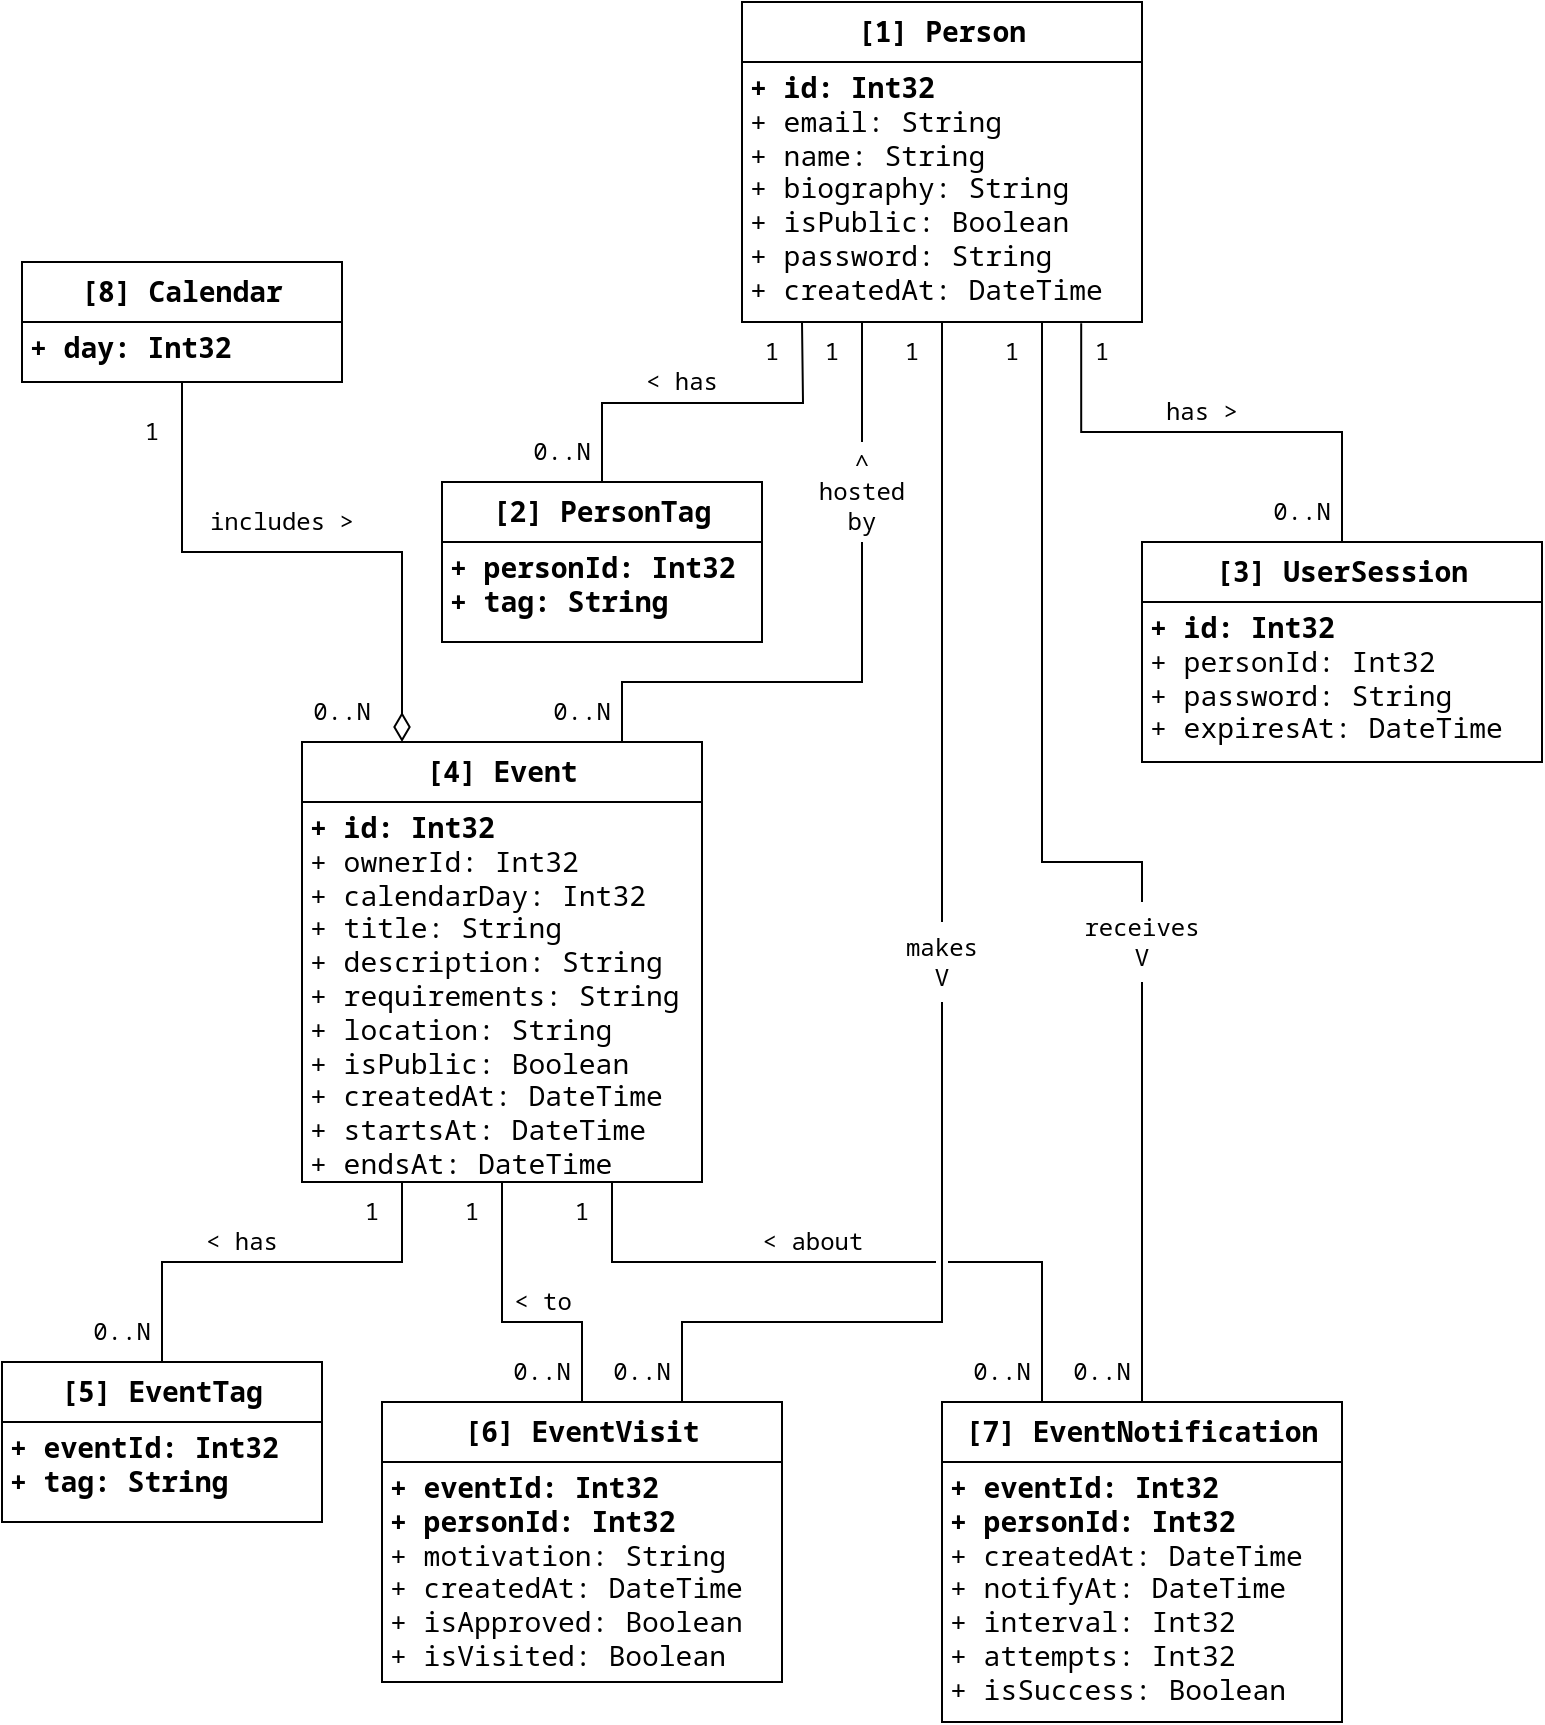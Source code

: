 <mxfile version="15.8.7" type="device" pages="2"><diagram id="hO8k5jEcO_OwC3oTOURc" name="Database"><mxGraphModel dx="1372" dy="878" grid="1" gridSize="10" guides="1" tooltips="1" connect="1" arrows="1" fold="1" page="1" pageScale="1" pageWidth="827" pageHeight="1169" math="0" shadow="0"><root><mxCell id="0"/><mxCell id="1" parent="0"/><mxCell id="p0Ehzsw6t8MZb6XhLMoU-1" value="[1] Person" style="rounded=0;whiteSpace=wrap;html=1;fontFamily=Noto Sans Mono;fontSize=14;fontStyle=1" parent="1" vertex="1"><mxGeometry x="380" y="20" width="200" height="30" as="geometry"/></mxCell><mxCell id="p0Ehzsw6t8MZb6XhLMoU-17" style="edgeStyle=orthogonalEdgeStyle;rounded=0;orthogonalLoop=1;jettySize=auto;html=1;exitX=0.5;exitY=0;exitDx=0;exitDy=0;entryX=0.25;entryY=1;entryDx=0;entryDy=0;fontFamily=Noto Sans Mono;fontSize=14;endArrow=none;endFill=0;" parent="1" source="p0Ehzsw6t8MZb6XhLMoU-2" edge="1"><mxGeometry relative="1" as="geometry"><mxPoint x="410" y="180.0" as="targetPoint"/></mxGeometry></mxCell><mxCell id="p0Ehzsw6t8MZb6XhLMoU-2" value="[2] PersonTag" style="rounded=0;whiteSpace=wrap;html=1;fontFamily=Noto Sans Mono;fontSize=14;fontStyle=1" parent="1" vertex="1"><mxGeometry x="230" y="260" width="160" height="30" as="geometry"/></mxCell><mxCell id="p0Ehzsw6t8MZb6XhLMoU-22" style="edgeStyle=orthogonalEdgeStyle;rounded=0;orthogonalLoop=1;jettySize=auto;html=1;exitX=0.5;exitY=0;exitDx=0;exitDy=0;entryX=0.848;entryY=1.005;entryDx=0;entryDy=0;entryPerimeter=0;fontFamily=Noto Sans Mono;fontSize=14;endArrow=none;endFill=0;" parent="1" source="p0Ehzsw6t8MZb6XhLMoU-3" target="p0Ehzsw6t8MZb6XhLMoU-8" edge="1"><mxGeometry relative="1" as="geometry"/></mxCell><mxCell id="p0Ehzsw6t8MZb6XhLMoU-3" value="[3] UserSession" style="rounded=0;whiteSpace=wrap;html=1;fontFamily=Noto Sans Mono;fontSize=14;fontStyle=1" parent="1" vertex="1"><mxGeometry x="580" y="290" width="200" height="30" as="geometry"/></mxCell><mxCell id="p0Ehzsw6t8MZb6XhLMoU-4" value="[4] Event" style="rounded=0;whiteSpace=wrap;html=1;fontFamily=Noto Sans Mono;fontSize=14;fontStyle=1" parent="1" vertex="1"><mxGeometry x="160" y="390" width="200" height="30" as="geometry"/></mxCell><mxCell id="p0Ehzsw6t8MZb6XhLMoU-19" style="edgeStyle=orthogonalEdgeStyle;rounded=0;orthogonalLoop=1;jettySize=auto;html=1;exitX=0.5;exitY=0;exitDx=0;exitDy=0;entryX=0.25;entryY=1;entryDx=0;entryDy=0;fontFamily=Noto Sans Mono;fontSize=14;endArrow=none;endFill=0;" parent="1" source="p0Ehzsw6t8MZb6XhLMoU-5" target="p0Ehzsw6t8MZb6XhLMoU-11" edge="1"><mxGeometry relative="1" as="geometry"><mxPoint x="50" y="680" as="sourcePoint"/><Array as="points"><mxPoint x="90" y="650"/><mxPoint x="210" y="650"/></Array></mxGeometry></mxCell><mxCell id="p0Ehzsw6t8MZb6XhLMoU-5" value="[5] EventTag" style="rounded=0;whiteSpace=wrap;html=1;fontFamily=Noto Sans Mono;fontSize=14;fontStyle=1" parent="1" vertex="1"><mxGeometry x="10" y="700" width="160" height="30" as="geometry"/></mxCell><mxCell id="p0Ehzsw6t8MZb6XhLMoU-21" style="edgeStyle=orthogonalEdgeStyle;rounded=0;orthogonalLoop=1;jettySize=auto;html=1;exitX=0.75;exitY=0;exitDx=0;exitDy=0;entryX=0.5;entryY=1;entryDx=0;entryDy=0;fontFamily=Noto Sans Mono;fontSize=14;endArrow=none;endFill=0;" parent="1" source="p0Ehzsw6t8MZb6XhLMoU-6" target="p0Ehzsw6t8MZb6XhLMoU-8" edge="1"><mxGeometry relative="1" as="geometry"><Array as="points"><mxPoint x="350" y="680"/><mxPoint x="480" y="680"/></Array></mxGeometry></mxCell><mxCell id="p0Ehzsw6t8MZb6XhLMoU-6" value="[6] EventVisit" style="rounded=0;whiteSpace=wrap;html=1;fontFamily=Noto Sans Mono;fontSize=14;fontStyle=1" parent="1" vertex="1"><mxGeometry x="200" y="720" width="200" height="30" as="geometry"/></mxCell><mxCell id="p0Ehzsw6t8MZb6XhLMoU-20" style="edgeStyle=orthogonalEdgeStyle;rounded=0;orthogonalLoop=1;jettySize=auto;html=1;exitX=0.5;exitY=0;exitDx=0;exitDy=0;entryX=0.75;entryY=1;entryDx=0;entryDy=0;fontFamily=Noto Sans Mono;fontSize=14;endArrow=none;endFill=0;" parent="1" source="p0Ehzsw6t8MZb6XhLMoU-7" target="p0Ehzsw6t8MZb6XhLMoU-8" edge="1"><mxGeometry relative="1" as="geometry"/></mxCell><mxCell id="p0Ehzsw6t8MZb6XhLMoU-7" value="[7] EventNotification" style="rounded=0;whiteSpace=wrap;html=1;fontFamily=Noto Sans Mono;fontSize=14;fontStyle=1" parent="1" vertex="1"><mxGeometry x="480" y="720" width="200" height="30" as="geometry"/></mxCell><mxCell id="-7b6WJ_X3I5s4Lks9Boq-1" style="edgeStyle=orthogonalEdgeStyle;rounded=0;jumpStyle=gap;orthogonalLoop=1;jettySize=auto;html=1;exitX=0.25;exitY=1;exitDx=0;exitDy=0;entryX=0.75;entryY=0;entryDx=0;entryDy=0;fontFamily=Noto Sans Mono;fontSize=12;endArrow=none;endFill=0;" parent="1" edge="1"><mxGeometry relative="1" as="geometry"><mxPoint x="440" y="180.0" as="sourcePoint"/><mxPoint x="320" y="390" as="targetPoint"/><Array as="points"><mxPoint x="440" y="360"/><mxPoint x="320" y="360"/></Array></mxGeometry></mxCell><mxCell id="p0Ehzsw6t8MZb6XhLMoU-8" value="&lt;div&gt;&lt;b&gt;+ id: Int32&lt;/b&gt;&lt;/div&gt;&lt;div&gt;+ email: String&lt;/div&gt;&lt;div&gt;+ name: String&amp;nbsp;&lt;/div&gt;&lt;div&gt;+ biography: String&lt;/div&gt;&lt;div&gt;+ isPublic: Boolean&lt;/div&gt;&lt;div&gt;+ password: String&amp;nbsp;&lt;/div&gt;&lt;div&gt;+ createdAt: DateTime&lt;/div&gt;" style="rounded=0;whiteSpace=wrap;html=1;fontFamily=Noto Sans Mono;fontSize=14;spacing=0;spacingLeft=4;verticalAlign=top;align=left;" parent="1" vertex="1"><mxGeometry x="380" y="50" width="200" height="130" as="geometry"/></mxCell><mxCell id="p0Ehzsw6t8MZb6XhLMoU-9" value="&lt;div&gt;&lt;b&gt;+ personId: Int32&lt;/b&gt;&lt;/div&gt;&lt;div&gt;&lt;b&gt;+ tag: String&lt;/b&gt;&lt;/div&gt;" style="rounded=0;whiteSpace=wrap;html=1;fontFamily=Noto Sans Mono;fontSize=14;spacing=0;spacingLeft=4;verticalAlign=top;align=left;" parent="1" vertex="1"><mxGeometry x="230" y="290" width="160" height="50" as="geometry"/></mxCell><mxCell id="p0Ehzsw6t8MZb6XhLMoU-10" value="&lt;div&gt;&lt;b&gt;+ id: Int32&amp;nbsp;&lt;/b&gt;&lt;/div&gt;&lt;div&gt;+ personId: Int32&amp;nbsp;&lt;/div&gt;&lt;div&gt;+ password: String&amp;nbsp;&lt;/div&gt;&lt;div&gt;+ expiresAt: DateTime&lt;/div&gt;" style="rounded=0;whiteSpace=wrap;html=1;fontFamily=Noto Sans Mono;fontSize=14;spacing=0;spacingLeft=4;verticalAlign=top;align=left;" parent="1" vertex="1"><mxGeometry x="580" y="320" width="200" height="80" as="geometry"/></mxCell><mxCell id="p0Ehzsw6t8MZb6XhLMoU-11" value="&lt;div&gt;&lt;b&gt;+ id: Int32&amp;nbsp;&lt;/b&gt;&lt;/div&gt;&lt;div&gt;+ ownerId: Int32&lt;/div&gt;&lt;div&gt;+ calendarDay: Int32&lt;br&gt;&lt;/div&gt;&lt;div&gt;+ title: String&amp;nbsp;&lt;/div&gt;&lt;div&gt;+ description: String&amp;nbsp;&lt;/div&gt;&lt;div&gt;+ requirements: String&amp;nbsp;&lt;/div&gt;&lt;div&gt;+ location: String&amp;nbsp;&amp;nbsp;&lt;/div&gt;&lt;div&gt;+ isPublic: Boolean&amp;nbsp; &amp;nbsp;&lt;/div&gt;&lt;div&gt;+ createdAt: DateTime&amp;nbsp;&lt;/div&gt;&lt;div&gt;+ startsAt: DateTime&amp;nbsp;&lt;/div&gt;&lt;div&gt;+ endsAt: DateTime&amp;nbsp;&lt;/div&gt;" style="rounded=0;whiteSpace=wrap;html=1;fontFamily=Noto Sans Mono;fontSize=14;spacing=0;spacingLeft=4;verticalAlign=top;align=left;" parent="1" vertex="1"><mxGeometry x="160" y="420" width="200" height="190" as="geometry"/></mxCell><mxCell id="p0Ehzsw6t8MZb6XhLMoU-12" value="&lt;div&gt;&lt;b&gt;+ eventId: Int32&lt;/b&gt;&lt;/div&gt;&lt;div&gt;&lt;b&gt;+ tag: String&lt;/b&gt;&lt;/div&gt;" style="rounded=0;whiteSpace=wrap;html=1;fontFamily=Noto Sans Mono;fontSize=14;spacing=0;spacingLeft=4;verticalAlign=top;align=left;" parent="1" vertex="1"><mxGeometry x="10" y="730" width="160" height="50" as="geometry"/></mxCell><mxCell id="p0Ehzsw6t8MZb6XhLMoU-14" value="&lt;div&gt;&lt;b&gt;+ eventId: Int32&amp;nbsp;&amp;nbsp;&lt;/b&gt;&lt;/div&gt;&lt;div&gt;&lt;b&gt;+ personId: Int32&amp;nbsp;&amp;nbsp;&lt;/b&gt;&lt;/div&gt;&lt;div&gt;+ motivation: String&amp;nbsp;&lt;/div&gt;&lt;div&gt;+ createdAt: DateTime&amp;nbsp;&lt;/div&gt;&lt;div&gt;+ isApproved: Boolean&amp;nbsp;&lt;/div&gt;&lt;div&gt;+ isVisited: Boolean&lt;/div&gt;&lt;div&gt;&lt;br&gt;&lt;/div&gt;" style="rounded=0;whiteSpace=wrap;html=1;fontFamily=Noto Sans Mono;fontSize=14;spacing=0;spacingLeft=4;verticalAlign=top;align=left;" parent="1" vertex="1"><mxGeometry x="200" y="750" width="200" height="110" as="geometry"/></mxCell><mxCell id="p0Ehzsw6t8MZb6XhLMoU-15" value="&lt;div&gt;&lt;div&gt;&lt;b&gt;+ eventId: Int32&amp;nbsp;&amp;nbsp;&lt;/b&gt;&lt;/div&gt;&lt;div&gt;&lt;b&gt;+ personId: Int32&amp;nbsp;&lt;/b&gt;&lt;/div&gt;&lt;div&gt;+ createdAt: DateTime&amp;nbsp;&lt;/div&gt;&lt;div&gt;+ notifyAt: DateTime&amp;nbsp;&lt;/div&gt;&lt;div&gt;+ interval: Int32&amp;nbsp;&lt;/div&gt;&lt;div&gt;+ attempts: Int32&amp;nbsp;&lt;/div&gt;&lt;div&gt;+ isSuccess: Boolean&lt;/div&gt;&lt;/div&gt;" style="rounded=0;whiteSpace=wrap;html=1;fontFamily=Noto Sans Mono;fontSize=14;spacing=0;spacingLeft=4;verticalAlign=top;align=left;" parent="1" vertex="1"><mxGeometry x="480" y="750" width="200" height="130" as="geometry"/></mxCell><mxCell id="p0Ehzsw6t8MZb6XhLMoU-16" value="" style="endArrow=none;html=1;rounded=0;fontFamily=Noto Sans Mono;fontSize=14;entryX=0.5;entryY=1;entryDx=0;entryDy=0;exitX=0.5;exitY=0;exitDx=0;exitDy=0;" parent="1" source="p0Ehzsw6t8MZb6XhLMoU-6" target="p0Ehzsw6t8MZb6XhLMoU-11" edge="1"><mxGeometry width="50" height="50" relative="1" as="geometry"><mxPoint x="280" y="670" as="sourcePoint"/><mxPoint x="330" y="620" as="targetPoint"/><Array as="points"><mxPoint x="300" y="680"/><mxPoint x="260" y="680"/></Array></mxGeometry></mxCell><mxCell id="p0Ehzsw6t8MZb6XhLMoU-18" value="" style="endArrow=none;html=1;rounded=0;fontFamily=Noto Sans Mono;fontSize=14;entryX=1;entryY=0;entryDx=0;entryDy=0;exitX=0.25;exitY=0;exitDx=0;exitDy=0;jumpStyle=gap;edgeStyle=orthogonalEdgeStyle;" parent="1" source="p0Ehzsw6t8MZb6XhLMoU-7" target="p0Ehzsw6t8MZb6XhLMoU-33" edge="1"><mxGeometry width="50" height="50" relative="1" as="geometry"><mxPoint x="360" y="720" as="sourcePoint"/><mxPoint x="320" y="600" as="targetPoint"/><Array as="points"><mxPoint x="530" y="650"/><mxPoint x="315" y="650"/></Array></mxGeometry></mxCell><mxCell id="p0Ehzsw6t8MZb6XhLMoU-23" value="0..N" style="text;html=1;strokeColor=none;fillColor=none;align=center;verticalAlign=middle;whiteSpace=wrap;rounded=0;fontFamily=Noto Sans Mono;fontSize=12;" parent="1" vertex="1"><mxGeometry x="50" y="670" width="40" height="30" as="geometry"/></mxCell><mxCell id="p0Ehzsw6t8MZb6XhLMoU-25" value="0..N" style="text;html=1;strokeColor=none;fillColor=none;align=center;verticalAlign=middle;whiteSpace=wrap;rounded=0;fontFamily=Noto Sans Mono;fontSize=12;" parent="1" vertex="1"><mxGeometry x="260" y="690" width="40" height="30" as="geometry"/></mxCell><mxCell id="p0Ehzsw6t8MZb6XhLMoU-26" value="0..N" style="text;html=1;strokeColor=none;fillColor=none;align=center;verticalAlign=middle;whiteSpace=wrap;rounded=0;fontFamily=Noto Sans Mono;fontSize=12;" parent="1" vertex="1"><mxGeometry x="310" y="690" width="40" height="30" as="geometry"/></mxCell><mxCell id="p0Ehzsw6t8MZb6XhLMoU-27" value="0..N" style="text;html=1;strokeColor=none;fillColor=none;align=center;verticalAlign=middle;whiteSpace=wrap;rounded=0;fontFamily=Noto Sans Mono;fontSize=12;" parent="1" vertex="1"><mxGeometry x="490" y="690" width="40" height="30" as="geometry"/></mxCell><mxCell id="p0Ehzsw6t8MZb6XhLMoU-28" value="0..N" style="text;html=1;strokeColor=none;fillColor=none;align=center;verticalAlign=middle;whiteSpace=wrap;rounded=0;fontFamily=Noto Sans Mono;fontSize=12;" parent="1" vertex="1"><mxGeometry x="540" y="690" width="40" height="30" as="geometry"/></mxCell><mxCell id="p0Ehzsw6t8MZb6XhLMoU-29" value="0..N" style="text;html=1;strokeColor=none;fillColor=none;align=center;verticalAlign=middle;whiteSpace=wrap;rounded=0;fontFamily=Noto Sans Mono;fontSize=12;" parent="1" vertex="1"><mxGeometry x="640" y="260" width="40" height="30" as="geometry"/></mxCell><mxCell id="p0Ehzsw6t8MZb6XhLMoU-30" value="0..N" style="text;html=1;strokeColor=none;fillColor=none;align=center;verticalAlign=middle;whiteSpace=wrap;rounded=0;fontFamily=Noto Sans Mono;fontSize=12;" parent="1" vertex="1"><mxGeometry x="270" y="230" width="40" height="30" as="geometry"/></mxCell><mxCell id="p0Ehzsw6t8MZb6XhLMoU-31" value="1" style="text;html=1;strokeColor=none;fillColor=none;align=center;verticalAlign=middle;whiteSpace=wrap;rounded=0;fontFamily=Noto Sans Mono;fontSize=12;" parent="1" vertex="1"><mxGeometry x="180" y="610" width="30" height="30" as="geometry"/></mxCell><mxCell id="p0Ehzsw6t8MZb6XhLMoU-32" value="1" style="text;html=1;strokeColor=none;fillColor=none;align=center;verticalAlign=middle;whiteSpace=wrap;rounded=0;fontFamily=Noto Sans Mono;fontSize=12;" parent="1" vertex="1"><mxGeometry x="230" y="610" width="30" height="30" as="geometry"/></mxCell><mxCell id="p0Ehzsw6t8MZb6XhLMoU-33" value="1" style="text;html=1;strokeColor=none;fillColor=none;align=center;verticalAlign=middle;whiteSpace=wrap;rounded=0;fontFamily=Noto Sans Mono;fontSize=12;" parent="1" vertex="1"><mxGeometry x="285" y="610" width="30" height="30" as="geometry"/></mxCell><mxCell id="p0Ehzsw6t8MZb6XhLMoU-34" value="1" style="text;html=1;strokeColor=none;fillColor=none;align=center;verticalAlign=middle;whiteSpace=wrap;rounded=0;fontFamily=Noto Sans Mono;fontSize=12;" parent="1" vertex="1"><mxGeometry x="450" y="180" width="30" height="30" as="geometry"/></mxCell><mxCell id="p0Ehzsw6t8MZb6XhLMoU-35" value="1" style="text;html=1;strokeColor=none;fillColor=none;align=center;verticalAlign=middle;whiteSpace=wrap;rounded=0;fontFamily=Noto Sans Mono;fontSize=12;" parent="1" vertex="1"><mxGeometry x="500" y="180" width="30" height="30" as="geometry"/></mxCell><mxCell id="p0Ehzsw6t8MZb6XhLMoU-36" value="1" style="text;html=1;strokeColor=none;fillColor=none;align=center;verticalAlign=middle;whiteSpace=wrap;rounded=0;fontFamily=Noto Sans Mono;fontSize=12;" parent="1" vertex="1"><mxGeometry x="380" y="180" width="30" height="30" as="geometry"/></mxCell><mxCell id="p0Ehzsw6t8MZb6XhLMoU-37" value="1" style="text;html=1;strokeColor=none;fillColor=none;align=center;verticalAlign=middle;whiteSpace=wrap;rounded=0;fontFamily=Noto Sans Mono;fontSize=12;" parent="1" vertex="1"><mxGeometry x="545" y="180" width="30" height="30" as="geometry"/></mxCell><mxCell id="p0Ehzsw6t8MZb6XhLMoU-38" value="&amp;lt; has" style="text;html=1;strokeColor=none;fillColor=none;align=center;verticalAlign=middle;whiteSpace=wrap;rounded=0;fontFamily=Noto Sans Mono;fontSize=12;" parent="1" vertex="1"><mxGeometry x="320" y="200" width="60" height="20" as="geometry"/></mxCell><mxCell id="p0Ehzsw6t8MZb6XhLMoU-39" value="&amp;lt; has" style="text;html=1;strokeColor=none;fillColor=none;align=center;verticalAlign=middle;whiteSpace=wrap;rounded=0;fontFamily=Noto Sans Mono;fontSize=12;" parent="1" vertex="1"><mxGeometry x="100" y="630" width="60" height="20" as="geometry"/></mxCell><mxCell id="p0Ehzsw6t8MZb6XhLMoU-41" value="has &amp;gt;" style="text;html=1;strokeColor=none;fillColor=none;align=center;verticalAlign=middle;whiteSpace=wrap;rounded=0;fontFamily=Noto Sans Mono;fontSize=12;" parent="1" vertex="1"><mxGeometry x="580" y="215" width="60" height="20" as="geometry"/></mxCell><mxCell id="p0Ehzsw6t8MZb6XhLMoU-42" value="receives&lt;br&gt;V" style="text;html=1;strokeColor=none;fillColor=default;align=center;verticalAlign=middle;whiteSpace=wrap;rounded=0;fontFamily=Noto Sans Mono;fontSize=12;" parent="1" vertex="1"><mxGeometry x="540" y="470" width="80" height="40" as="geometry"/></mxCell><mxCell id="p0Ehzsw6t8MZb6XhLMoU-47" value="&amp;lt; about" style="text;html=1;align=center;verticalAlign=middle;resizable=0;points=[];autosize=1;strokeColor=none;fillColor=none;fontSize=12;fontFamily=Noto Sans Mono;" parent="1" vertex="1"><mxGeometry x="380" y="630" width="70" height="20" as="geometry"/></mxCell><mxCell id="p0Ehzsw6t8MZb6XhLMoU-48" value="makes&lt;br&gt;V" style="text;html=1;strokeColor=none;fillColor=default;align=center;verticalAlign=middle;whiteSpace=wrap;rounded=0;fontFamily=Noto Sans Mono;fontSize=12;" parent="1" vertex="1"><mxGeometry x="450" y="480" width="60" height="40" as="geometry"/></mxCell><mxCell id="p0Ehzsw6t8MZb6XhLMoU-51" value="&amp;lt; to" style="text;html=1;align=center;verticalAlign=middle;resizable=0;points=[];autosize=1;strokeColor=none;fillColor=none;fontSize=12;fontFamily=Noto Sans Mono;" parent="1" vertex="1"><mxGeometry x="260" y="660" width="40" height="20" as="geometry"/></mxCell><mxCell id="-7b6WJ_X3I5s4Lks9Boq-2" value="^&lt;br&gt;hosted by" style="text;html=1;strokeColor=none;fillColor=default;align=center;verticalAlign=middle;whiteSpace=wrap;rounded=0;fontFamily=Noto Sans Mono;fontSize=12;" parent="1" vertex="1"><mxGeometry x="410" y="240" width="60" height="50" as="geometry"/></mxCell><mxCell id="-7b6WJ_X3I5s4Lks9Boq-4" value="1" style="text;html=1;strokeColor=none;fillColor=none;align=center;verticalAlign=middle;whiteSpace=wrap;rounded=0;fontFamily=Noto Sans Mono;fontSize=12;" parent="1" vertex="1"><mxGeometry x="410" y="180" width="30" height="30" as="geometry"/></mxCell><mxCell id="-7b6WJ_X3I5s4Lks9Boq-5" value="0..N" style="text;html=1;strokeColor=none;fillColor=none;align=center;verticalAlign=middle;whiteSpace=wrap;rounded=0;fontFamily=Noto Sans Mono;fontSize=12;" parent="1" vertex="1"><mxGeometry x="280" y="360" width="40" height="30" as="geometry"/></mxCell><mxCell id="NTost1vwBP1_wHMF5I3q-1" value="[8] Calendar" style="rounded=0;whiteSpace=wrap;html=1;fontFamily=Noto Sans Mono;fontSize=14;fontStyle=1" parent="1" vertex="1"><mxGeometry x="20" y="150" width="160" height="30" as="geometry"/></mxCell><mxCell id="NTost1vwBP1_wHMF5I3q-2" style="edgeStyle=orthogonalEdgeStyle;rounded=0;jumpStyle=gap;orthogonalLoop=1;jettySize=auto;html=1;fontFamily=Noto Sans Mono;fontSize=12;endArrow=diamondThin;endFill=0;startArrow=none;startFill=0;endSize=12;exitX=0.5;exitY=1;exitDx=0;exitDy=0;entryX=0.25;entryY=0;entryDx=0;entryDy=0;" parent="1" source="NTost1vwBP1_wHMF5I3q-3" target="p0Ehzsw6t8MZb6XhLMoU-4" edge="1"><mxGeometry relative="1" as="geometry"><mxPoint x="120" y="250" as="sourcePoint"/><mxPoint x="230" y="380" as="targetPoint"/></mxGeometry></mxCell><mxCell id="NTost1vwBP1_wHMF5I3q-3" value="&lt;div&gt;&lt;b&gt;+ day: Int32&lt;/b&gt;&lt;/div&gt;" style="rounded=0;whiteSpace=wrap;html=1;fontFamily=Noto Sans Mono;fontSize=14;spacing=0;spacingLeft=4;verticalAlign=top;align=left;" parent="1" vertex="1"><mxGeometry x="20" y="180" width="160" height="30" as="geometry"/></mxCell><mxCell id="NTost1vwBP1_wHMF5I3q-4" value="1" style="text;html=1;strokeColor=none;fillColor=none;align=center;verticalAlign=middle;whiteSpace=wrap;rounded=0;fontFamily=Noto Sans Mono;fontSize=12;" parent="1" vertex="1"><mxGeometry x="70" y="220" width="30" height="30" as="geometry"/></mxCell><mxCell id="NTost1vwBP1_wHMF5I3q-5" value="0..N" style="text;html=1;strokeColor=none;fillColor=none;align=center;verticalAlign=middle;whiteSpace=wrap;rounded=0;fontFamily=Noto Sans Mono;fontSize=12;" parent="1" vertex="1"><mxGeometry x="160" y="360" width="40" height="30" as="geometry"/></mxCell><mxCell id="NTost1vwBP1_wHMF5I3q-6" value="includes &amp;gt;" style="text;html=1;strokeColor=none;fillColor=default;align=center;verticalAlign=middle;whiteSpace=wrap;rounded=0;fontFamily=Noto Sans Mono;fontSize=12;" parent="1" vertex="1"><mxGeometry x="110" y="270" width="80" height="20" as="geometry"/></mxCell></root></mxGraphModel></diagram><diagram id="IhRy5lxGg6s2I9bv8cF6" name="Application"><mxGraphModel dx="1372" dy="878" grid="1" gridSize="10" guides="1" tooltips="1" connect="1" arrows="1" fold="1" page="1" pageScale="1" pageWidth="827" pageHeight="1169" math="0" shadow="0"><root><mxCell id="FYwxLXLc-aXB3-1Mrzu7-0"/><mxCell id="FYwxLXLc-aXB3-1Mrzu7-1" parent="FYwxLXLc-aXB3-1Mrzu7-0"/><mxCell id="a6G_4c3Cp3ESl6MPax_s-0" value="[1] Person" style="rounded=0;whiteSpace=wrap;html=1;fontFamily=Noto Sans Mono;fontSize=14;fontStyle=1" parent="FYwxLXLc-aXB3-1Mrzu7-1" vertex="1"><mxGeometry x="380" y="10" width="200" height="30" as="geometry"/></mxCell><mxCell id="a6G_4c3Cp3ESl6MPax_s-4" value="[3] UserSession" style="rounded=0;whiteSpace=wrap;html=1;fontFamily=Noto Sans Mono;fontSize=14;fontStyle=1" parent="FYwxLXLc-aXB3-1Mrzu7-1" vertex="1"><mxGeometry x="600" y="220" width="200" height="30" as="geometry"/></mxCell><mxCell id="a6G_4c3Cp3ESl6MPax_s-5" value="[4] Event" style="rounded=0;whiteSpace=wrap;html=1;fontFamily=Noto Sans Mono;fontSize=14;fontStyle=1" parent="FYwxLXLc-aXB3-1Mrzu7-1" vertex="1"><mxGeometry x="160" y="390" width="200" height="30" as="geometry"/></mxCell><mxCell id="a6G_4c3Cp3ESl6MPax_s-7" value="[5] EventTag" style="rounded=0;whiteSpace=wrap;html=1;fontFamily=Noto Sans Mono;fontSize=14;fontStyle=1" parent="FYwxLXLc-aXB3-1Mrzu7-1" vertex="1"><mxGeometry x="10" y="760" width="160" height="30" as="geometry"/></mxCell><mxCell id="a6G_4c3Cp3ESl6MPax_s-8" style="edgeStyle=orthogonalEdgeStyle;rounded=0;orthogonalLoop=1;jettySize=auto;html=1;exitX=0.75;exitY=0;exitDx=0;exitDy=0;entryX=0.5;entryY=1;entryDx=0;entryDy=0;fontFamily=Noto Sans Mono;fontSize=14;endArrow=none;endFill=0;endSize=12;startArrow=diamondThin;startFill=0;startSize=12;" parent="FYwxLXLc-aXB3-1Mrzu7-1" source="a6G_4c3Cp3ESl6MPax_s-9" target="a6G_4c3Cp3ESl6MPax_s-12" edge="1"><mxGeometry relative="1" as="geometry"><Array as="points"><mxPoint x="350" y="740"/><mxPoint x="480" y="740"/></Array></mxGeometry></mxCell><mxCell id="a6G_4c3Cp3ESl6MPax_s-9" value="[6] EventVisit" style="rounded=0;whiteSpace=wrap;html=1;fontFamily=Noto Sans Mono;fontSize=14;fontStyle=1" parent="FYwxLXLc-aXB3-1Mrzu7-1" vertex="1"><mxGeometry x="200" y="780" width="200" height="30" as="geometry"/></mxCell><mxCell id="a6G_4c3Cp3ESl6MPax_s-10" style="edgeStyle=orthogonalEdgeStyle;rounded=0;orthogonalLoop=1;jettySize=auto;html=1;exitX=0.5;exitY=0;exitDx=0;exitDy=0;entryX=0.75;entryY=1;entryDx=0;entryDy=0;fontFamily=Noto Sans Mono;fontSize=14;endArrow=none;endFill=0;startSize=12;startArrow=diamondThin;startFill=0;" parent="FYwxLXLc-aXB3-1Mrzu7-1" source="a6G_4c3Cp3ESl6MPax_s-11" target="a6G_4c3Cp3ESl6MPax_s-12" edge="1"><mxGeometry relative="1" as="geometry"/></mxCell><mxCell id="a6G_4c3Cp3ESl6MPax_s-11" value="[7] EventNotification" style="rounded=0;whiteSpace=wrap;html=1;fontFamily=Noto Sans Mono;fontSize=14;fontStyle=1" parent="FYwxLXLc-aXB3-1Mrzu7-1" vertex="1"><mxGeometry x="480" y="780" width="200" height="30" as="geometry"/></mxCell><mxCell id="a6G_4c3Cp3ESl6MPax_s-12" value="&lt;div&gt;&lt;b&gt;+ id: Int32&lt;/b&gt;&lt;/div&gt;&lt;div&gt;+ email: String&lt;/div&gt;&lt;div&gt;+ name: String&amp;nbsp;&lt;/div&gt;&lt;div&gt;+ biography: String&lt;/div&gt;&lt;div&gt;+ isPublic: Boolean&lt;/div&gt;&lt;div&gt;+ password: String&amp;nbsp;&lt;/div&gt;&lt;div&gt;+ createdAt: DateTime&lt;/div&gt;&lt;div&gt;+ tags: PersonTag[]&lt;/div&gt;" style="rounded=0;whiteSpace=wrap;html=1;fontFamily=Noto Sans Mono;fontSize=14;spacing=0;spacingLeft=4;verticalAlign=top;align=left;" parent="FYwxLXLc-aXB3-1Mrzu7-1" vertex="1"><mxGeometry x="380" y="40" width="200" height="140" as="geometry"/></mxCell><mxCell id="a6G_4c3Cp3ESl6MPax_s-14" value="&lt;div&gt;&lt;b&gt;+ id: Int32&amp;nbsp;&lt;/b&gt;&lt;/div&gt;&lt;div&gt;+ personId: Int32&amp;nbsp;&lt;/div&gt;&lt;div&gt;+ password: String&amp;nbsp;&lt;/div&gt;&lt;div&gt;+ expiresAt: DateTime&lt;/div&gt;" style="rounded=0;whiteSpace=wrap;html=1;fontFamily=Noto Sans Mono;fontSize=14;spacing=0;spacingLeft=4;verticalAlign=top;align=left;" parent="FYwxLXLc-aXB3-1Mrzu7-1" vertex="1"><mxGeometry x="600" y="250" width="200" height="80" as="geometry"/></mxCell><mxCell id="a6G_4c3Cp3ESl6MPax_s-15" value="&lt;div&gt;&lt;b&gt;+ id: Int32&amp;nbsp;&lt;/b&gt;&lt;/div&gt;&lt;div&gt;+ ownerId: Int32&lt;/div&gt;&lt;div&gt;+ calendarDay: Int32&lt;/div&gt;&lt;div&gt;+ title: String&amp;nbsp;&lt;/div&gt;&lt;div&gt;+ description: String&amp;nbsp;&lt;/div&gt;&lt;div&gt;+ requirements: String&amp;nbsp;&lt;/div&gt;&lt;div&gt;+ location: String&amp;nbsp;&amp;nbsp;&lt;/div&gt;&lt;div&gt;+ isPublic: Boolean&amp;nbsp; &amp;nbsp;&lt;/div&gt;&lt;div&gt;+ createdAt: DateTime&amp;nbsp;&lt;/div&gt;&lt;div&gt;+ startsAt: DateTime&amp;nbsp;&lt;/div&gt;&lt;div&gt;+ endsAt: DateTime&amp;nbsp;&lt;/div&gt;&lt;div&gt;+ owner: Person&lt;/div&gt;&lt;div&gt;+ tags: EventTag[]&lt;/div&gt;" style="rounded=0;whiteSpace=wrap;html=1;fontFamily=Noto Sans Mono;fontSize=14;spacing=0;spacingLeft=4;verticalAlign=top;align=left;" parent="FYwxLXLc-aXB3-1Mrzu7-1" vertex="1"><mxGeometry x="160" y="420" width="200" height="220" as="geometry"/></mxCell><mxCell id="a6G_4c3Cp3ESl6MPax_s-16" value="&lt;div&gt;&lt;b&gt;+ eventId: Int32&lt;/b&gt;&lt;/div&gt;&lt;div&gt;&lt;b&gt;+ tag: String&lt;/b&gt;&lt;/div&gt;" style="rounded=0;whiteSpace=wrap;html=1;fontFamily=Noto Sans Mono;fontSize=14;spacing=0;spacingLeft=4;verticalAlign=top;align=left;" parent="FYwxLXLc-aXB3-1Mrzu7-1" vertex="1"><mxGeometry x="10" y="790" width="160" height="50" as="geometry"/></mxCell><mxCell id="a6G_4c3Cp3ESl6MPax_s-17" value="&lt;div&gt;&lt;b&gt;+ eventId: Int32&amp;nbsp;&amp;nbsp;&lt;/b&gt;&lt;/div&gt;&lt;div&gt;&lt;b&gt;+ personId: Int32&amp;nbsp;&amp;nbsp;&lt;/b&gt;&lt;/div&gt;&lt;div&gt;+ motivation: String&amp;nbsp;&lt;/div&gt;&lt;div&gt;+ createdAt: DateTime&amp;nbsp;&lt;/div&gt;&lt;div&gt;+ isApproved: Boolean&amp;nbsp;&lt;/div&gt;&lt;div&gt;+ isVisited: Boolean&lt;/div&gt;&lt;div&gt;+ person: Person&lt;/div&gt;&lt;div&gt;+ event: Event&lt;/div&gt;" style="rounded=0;whiteSpace=wrap;html=1;fontFamily=Noto Sans Mono;fontSize=14;spacing=0;spacingLeft=4;verticalAlign=top;align=left;" parent="FYwxLXLc-aXB3-1Mrzu7-1" vertex="1"><mxGeometry x="200" y="810" width="200" height="140" as="geometry"/></mxCell><mxCell id="a6G_4c3Cp3ESl6MPax_s-18" value="&lt;div&gt;&lt;div&gt;&lt;b&gt;+ eventId: Int32&amp;nbsp;&amp;nbsp;&lt;/b&gt;&lt;/div&gt;&lt;div&gt;&lt;b&gt;+ personId: Int32&amp;nbsp;&lt;/b&gt;&lt;/div&gt;&lt;div&gt;+ createdAt: DateTime&amp;nbsp;&lt;/div&gt;&lt;div&gt;+ notifyAt: DateTime&amp;nbsp;&lt;/div&gt;&lt;div&gt;+ interval: Int32&amp;nbsp;&lt;/div&gt;&lt;div&gt;+ attempts: Int32&amp;nbsp;&lt;/div&gt;&lt;div&gt;+ isSuccess: Boolean&lt;/div&gt;&lt;/div&gt;&lt;div&gt;+ person: Person&lt;/div&gt;&lt;div&gt;+ event: Event&lt;/div&gt;" style="rounded=0;whiteSpace=wrap;html=1;fontFamily=Noto Sans Mono;fontSize=14;spacing=0;spacingLeft=4;verticalAlign=top;align=left;" parent="FYwxLXLc-aXB3-1Mrzu7-1" vertex="1"><mxGeometry x="480" y="810" width="200" height="160" as="geometry"/></mxCell><mxCell id="a6G_4c3Cp3ESl6MPax_s-19" value="" style="endArrow=none;html=1;rounded=0;fontFamily=Noto Sans Mono;fontSize=14;entryX=0.5;entryY=1;entryDx=0;entryDy=0;exitX=0.5;exitY=0;exitDx=0;exitDy=0;endFill=0;startArrow=diamondThin;startFill=0;startSize=12;" parent="FYwxLXLc-aXB3-1Mrzu7-1" source="a6G_4c3Cp3ESl6MPax_s-9" target="a6G_4c3Cp3ESl6MPax_s-15" edge="1"><mxGeometry width="50" height="50" relative="1" as="geometry"><mxPoint x="280" y="730" as="sourcePoint"/><mxPoint x="260" y="660" as="targetPoint"/><Array as="points"><mxPoint x="300" y="740"/><mxPoint x="260" y="740"/></Array></mxGeometry></mxCell><mxCell id="a6G_4c3Cp3ESl6MPax_s-20" value="" style="endArrow=none;html=1;rounded=0;fontFamily=Noto Sans Mono;fontSize=14;entryX=0.75;entryY=1;entryDx=0;entryDy=0;exitX=0.25;exitY=0;exitDx=0;exitDy=0;jumpStyle=gap;startArrow=diamondThin;startFill=0;endSize=12;startSize=12;edgeStyle=orthogonalEdgeStyle;" parent="FYwxLXLc-aXB3-1Mrzu7-1" source="a6G_4c3Cp3ESl6MPax_s-11" target="a6G_4c3Cp3ESl6MPax_s-15" edge="1"><mxGeometry width="50" height="50" relative="1" as="geometry"><mxPoint x="360" y="780" as="sourcePoint"/><mxPoint x="320" y="660" as="targetPoint"/><Array as="points"><mxPoint x="530" y="710"/><mxPoint x="310" y="710"/></Array></mxGeometry></mxCell><mxCell id="a6G_4c3Cp3ESl6MPax_s-21" value="0..N" style="text;html=1;strokeColor=none;fillColor=none;align=center;verticalAlign=middle;whiteSpace=wrap;rounded=0;fontFamily=Noto Sans Mono;fontSize=12;" parent="FYwxLXLc-aXB3-1Mrzu7-1" vertex="1"><mxGeometry x="50" y="730" width="40" height="30" as="geometry"/></mxCell><mxCell id="a6G_4c3Cp3ESl6MPax_s-22" value="0..N" style="text;html=1;strokeColor=none;fillColor=none;align=center;verticalAlign=middle;whiteSpace=wrap;rounded=0;fontFamily=Noto Sans Mono;fontSize=12;" parent="FYwxLXLc-aXB3-1Mrzu7-1" vertex="1"><mxGeometry x="260" y="750" width="40" height="30" as="geometry"/></mxCell><mxCell id="a6G_4c3Cp3ESl6MPax_s-23" value="0..N" style="text;html=1;strokeColor=none;fillColor=none;align=center;verticalAlign=middle;whiteSpace=wrap;rounded=0;fontFamily=Noto Sans Mono;fontSize=12;" parent="FYwxLXLc-aXB3-1Mrzu7-1" vertex="1"><mxGeometry x="310" y="750" width="40" height="30" as="geometry"/></mxCell><mxCell id="a6G_4c3Cp3ESl6MPax_s-24" value="0..N" style="text;html=1;strokeColor=none;fillColor=none;align=center;verticalAlign=middle;whiteSpace=wrap;rounded=0;fontFamily=Noto Sans Mono;fontSize=12;" parent="FYwxLXLc-aXB3-1Mrzu7-1" vertex="1"><mxGeometry x="490" y="750" width="40" height="30" as="geometry"/></mxCell><mxCell id="a6G_4c3Cp3ESl6MPax_s-25" value="0..N" style="text;html=1;strokeColor=none;fillColor=none;align=center;verticalAlign=middle;whiteSpace=wrap;rounded=0;fontFamily=Noto Sans Mono;fontSize=12;" parent="FYwxLXLc-aXB3-1Mrzu7-1" vertex="1"><mxGeometry x="540" y="750" width="40" height="30" as="geometry"/></mxCell><mxCell id="a6G_4c3Cp3ESl6MPax_s-28" value="1" style="text;html=1;strokeColor=none;fillColor=none;align=center;verticalAlign=middle;whiteSpace=wrap;rounded=0;fontFamily=Noto Sans Mono;fontSize=12;" parent="FYwxLXLc-aXB3-1Mrzu7-1" vertex="1"><mxGeometry x="180" y="640" width="30" height="30" as="geometry"/></mxCell><mxCell id="a6G_4c3Cp3ESl6MPax_s-29" value="1" style="text;html=1;strokeColor=none;fillColor=none;align=center;verticalAlign=middle;whiteSpace=wrap;rounded=0;fontFamily=Noto Sans Mono;fontSize=12;" parent="FYwxLXLc-aXB3-1Mrzu7-1" vertex="1"><mxGeometry x="230" y="640" width="30" height="30" as="geometry"/></mxCell><mxCell id="a6G_4c3Cp3ESl6MPax_s-30" value="1" style="text;html=1;strokeColor=none;fillColor=none;align=center;verticalAlign=middle;whiteSpace=wrap;rounded=0;fontFamily=Noto Sans Mono;fontSize=12;" parent="FYwxLXLc-aXB3-1Mrzu7-1" vertex="1"><mxGeometry x="280" y="640" width="30" height="30" as="geometry"/></mxCell><mxCell id="a6G_4c3Cp3ESl6MPax_s-31" value="1" style="text;html=1;strokeColor=none;fillColor=none;align=center;verticalAlign=middle;whiteSpace=wrap;rounded=0;fontFamily=Noto Sans Mono;fontSize=12;" parent="FYwxLXLc-aXB3-1Mrzu7-1" vertex="1"><mxGeometry x="450" y="180" width="30" height="30" as="geometry"/></mxCell><mxCell id="a6G_4c3Cp3ESl6MPax_s-32" value="1" style="text;html=1;strokeColor=none;fillColor=none;align=center;verticalAlign=middle;whiteSpace=wrap;rounded=0;fontFamily=Noto Sans Mono;fontSize=12;" parent="FYwxLXLc-aXB3-1Mrzu7-1" vertex="1"><mxGeometry x="500" y="180" width="30" height="30" as="geometry"/></mxCell><mxCell id="a6G_4c3Cp3ESl6MPax_s-36" value="&amp;lt; has" style="text;html=1;strokeColor=none;fillColor=none;align=center;verticalAlign=middle;whiteSpace=wrap;rounded=0;fontFamily=Noto Sans Mono;fontSize=12;" parent="FYwxLXLc-aXB3-1Mrzu7-1" vertex="1"><mxGeometry x="120" y="690" width="60" height="20" as="geometry"/></mxCell><mxCell id="a6G_4c3Cp3ESl6MPax_s-38" value="^&lt;br&gt;send to" style="text;html=1;strokeColor=none;fillColor=default;align=center;verticalAlign=middle;whiteSpace=wrap;rounded=0;fontFamily=Noto Sans Mono;fontSize=12;" parent="FYwxLXLc-aXB3-1Mrzu7-1" vertex="1"><mxGeometry x="490" y="410" width="80" height="40" as="geometry"/></mxCell><mxCell id="a6G_4c3Cp3ESl6MPax_s-39" value="&amp;lt; about" style="text;html=1;align=center;verticalAlign=middle;resizable=0;points=[];autosize=1;strokeColor=none;fillColor=none;fontSize=12;fontFamily=Noto Sans Mono;" parent="FYwxLXLc-aXB3-1Mrzu7-1" vertex="1"><mxGeometry x="390" y="720" width="70" height="20" as="geometry"/></mxCell><mxCell id="a6G_4c3Cp3ESl6MPax_s-40" value="^&lt;br&gt;visit by" style="text;html=1;strokeColor=none;fillColor=default;align=center;verticalAlign=middle;whiteSpace=wrap;rounded=0;fontFamily=Noto Sans Mono;fontSize=12;" parent="FYwxLXLc-aXB3-1Mrzu7-1" vertex="1"><mxGeometry x="450" y="370" width="60" height="40" as="geometry"/></mxCell><mxCell id="a6G_4c3Cp3ESl6MPax_s-41" value="&amp;lt; to" style="text;html=1;align=center;verticalAlign=middle;resizable=0;points=[];autosize=1;strokeColor=none;fillColor=none;fontSize=12;fontFamily=Noto Sans Mono;" parent="FYwxLXLc-aXB3-1Mrzu7-1" vertex="1"><mxGeometry x="260" y="720" width="40" height="20" as="geometry"/></mxCell><mxCell id="6LM9MjLWFscF9RNKHQos-0" style="edgeStyle=orthogonalEdgeStyle;rounded=0;orthogonalLoop=1;jettySize=auto;html=1;exitX=0.5;exitY=0;exitDx=0;exitDy=0;entryX=0.25;entryY=1;entryDx=0;entryDy=0;fontFamily=Noto Sans Mono;fontSize=14;endArrow=diamondThin;endFill=0;startArrow=none;startFill=0;endSize=12;" parent="FYwxLXLc-aXB3-1Mrzu7-1" source="6LM9MjLWFscF9RNKHQos-1" edge="1"><mxGeometry relative="1" as="geometry"><mxPoint x="410" y="180.0" as="targetPoint"/></mxGeometry></mxCell><mxCell id="6LM9MjLWFscF9RNKHQos-1" value="[2] PersonTag" style="rounded=0;whiteSpace=wrap;html=1;fontFamily=Noto Sans Mono;fontSize=14;fontStyle=1" parent="FYwxLXLc-aXB3-1Mrzu7-1" vertex="1"><mxGeometry x="230" y="260" width="160" height="30" as="geometry"/></mxCell><mxCell id="6LM9MjLWFscF9RNKHQos-2" style="edgeStyle=orthogonalEdgeStyle;rounded=0;jumpStyle=gap;orthogonalLoop=1;jettySize=auto;html=1;exitX=0.25;exitY=1;exitDx=0;exitDy=0;entryX=0.75;entryY=0;entryDx=0;entryDy=0;fontFamily=Noto Sans Mono;fontSize=12;endArrow=diamondThin;endFill=0;startArrow=none;startFill=0;endSize=12;" parent="FYwxLXLc-aXB3-1Mrzu7-1" edge="1"><mxGeometry relative="1" as="geometry"><mxPoint x="440" y="180.0" as="sourcePoint"/><mxPoint x="320" y="390" as="targetPoint"/><Array as="points"><mxPoint x="440" y="360"/><mxPoint x="320" y="360"/></Array></mxGeometry></mxCell><mxCell id="6LM9MjLWFscF9RNKHQos-3" value="&lt;div&gt;&lt;b&gt;+ personId: Int32&lt;/b&gt;&lt;/div&gt;&lt;div&gt;&lt;b&gt;+ tag: String&lt;/b&gt;&lt;/div&gt;" style="rounded=0;whiteSpace=wrap;html=1;fontFamily=Noto Sans Mono;fontSize=14;spacing=0;spacingLeft=4;verticalAlign=top;align=left;" parent="FYwxLXLc-aXB3-1Mrzu7-1" vertex="1"><mxGeometry x="230" y="290" width="160" height="50" as="geometry"/></mxCell><mxCell id="6LM9MjLWFscF9RNKHQos-4" value="0..N" style="text;html=1;strokeColor=none;fillColor=none;align=center;verticalAlign=middle;whiteSpace=wrap;rounded=0;fontFamily=Noto Sans Mono;fontSize=12;" parent="FYwxLXLc-aXB3-1Mrzu7-1" vertex="1"><mxGeometry x="270" y="230" width="40" height="30" as="geometry"/></mxCell><mxCell id="6LM9MjLWFscF9RNKHQos-5" value="1" style="text;html=1;strokeColor=none;fillColor=none;align=center;verticalAlign=middle;whiteSpace=wrap;rounded=0;fontFamily=Noto Sans Mono;fontSize=12;" parent="FYwxLXLc-aXB3-1Mrzu7-1" vertex="1"><mxGeometry x="380" y="180" width="30" height="30" as="geometry"/></mxCell><mxCell id="6LM9MjLWFscF9RNKHQos-6" value="&amp;lt; has" style="text;html=1;strokeColor=none;fillColor=none;align=center;verticalAlign=middle;whiteSpace=wrap;rounded=0;fontFamily=Noto Sans Mono;fontSize=12;" parent="FYwxLXLc-aXB3-1Mrzu7-1" vertex="1"><mxGeometry x="320" y="203" width="60" height="20" as="geometry"/></mxCell><mxCell id="6LM9MjLWFscF9RNKHQos-7" value="1" style="text;html=1;strokeColor=none;fillColor=none;align=center;verticalAlign=middle;whiteSpace=wrap;rounded=0;fontFamily=Noto Sans Mono;fontSize=12;" parent="FYwxLXLc-aXB3-1Mrzu7-1" vertex="1"><mxGeometry x="410" y="180" width="30" height="30" as="geometry"/></mxCell><mxCell id="6LM9MjLWFscF9RNKHQos-8" value="0..N" style="text;html=1;strokeColor=none;fillColor=none;align=center;verticalAlign=middle;whiteSpace=wrap;rounded=0;fontFamily=Noto Sans Mono;fontSize=12;" parent="FYwxLXLc-aXB3-1Mrzu7-1" vertex="1"><mxGeometry x="280" y="360" width="40" height="30" as="geometry"/></mxCell><mxCell id="PiIs-N8I-fMeKbbN61ac-0" value="^&lt;br&gt;hosted by" style="text;html=1;strokeColor=none;fillColor=default;align=center;verticalAlign=middle;whiteSpace=wrap;rounded=0;fontFamily=Noto Sans Mono;fontSize=12;" parent="FYwxLXLc-aXB3-1Mrzu7-1" vertex="1"><mxGeometry x="410" y="240" width="60" height="50" as="geometry"/></mxCell><mxCell id="PiIs-N8I-fMeKbbN61ac-1" value="" style="endArrow=diamondThin;endFill=0;endSize=12;html=1;rounded=0;fontFamily=Noto Sans Mono;fontSize=12;jumpStyle=gap;entryX=0.25;entryY=1;entryDx=0;entryDy=0;exitX=0.5;exitY=0;exitDx=0;exitDy=0;" parent="FYwxLXLc-aXB3-1Mrzu7-1" source="a6G_4c3Cp3ESl6MPax_s-7" target="a6G_4c3Cp3ESl6MPax_s-15" edge="1"><mxGeometry width="160" relative="1" as="geometry"><mxPoint x="180" y="680" as="sourcePoint"/><mxPoint x="180" y="740" as="targetPoint"/><Array as="points"><mxPoint x="90" y="710"/><mxPoint x="210" y="710"/></Array></mxGeometry></mxCell><mxCell id="PiIs-N8I-fMeKbbN61ac-2" value="" style="endArrow=none;dashed=1;html=1;rounded=0;fontFamily=Noto Sans Mono;fontSize=12;startSize=12;endSize=12;jumpStyle=gap;exitX=0.885;exitY=1.01;exitDx=0;exitDy=0;exitPerimeter=0;entryX=0.5;entryY=0;entryDx=0;entryDy=0;" parent="FYwxLXLc-aXB3-1Mrzu7-1" source="a6G_4c3Cp3ESl6MPax_s-12" target="a6G_4c3Cp3ESl6MPax_s-4" edge="1"><mxGeometry width="50" height="50" relative="1" as="geometry"><mxPoint x="660" y="190" as="sourcePoint"/><mxPoint x="710" y="140" as="targetPoint"/><Array as="points"><mxPoint x="557" y="200"/><mxPoint x="700" y="200"/></Array></mxGeometry></mxCell><mxCell id="qI75FUGTv_C3yVjbMoLM-0" value="[8] Calendar" style="rounded=0;whiteSpace=wrap;html=1;fontFamily=Noto Sans Mono;fontSize=14;fontStyle=1" parent="FYwxLXLc-aXB3-1Mrzu7-1" vertex="1"><mxGeometry x="20" y="150" width="160" height="30" as="geometry"/></mxCell><mxCell id="qI75FUGTv_C3yVjbMoLM-1" style="edgeStyle=orthogonalEdgeStyle;rounded=0;jumpStyle=gap;orthogonalLoop=1;jettySize=auto;html=1;fontFamily=Noto Sans Mono;fontSize=12;endArrow=diamondThin;endFill=0;startArrow=none;startFill=0;endSize=12;entryX=0.25;entryY=0;entryDx=0;entryDy=0;exitX=0.5;exitY=1;exitDx=0;exitDy=0;" parent="FYwxLXLc-aXB3-1Mrzu7-1" source="qI75FUGTv_C3yVjbMoLM-2" target="a6G_4c3Cp3ESl6MPax_s-5" edge="1"><mxGeometry relative="1" as="geometry"><mxPoint x="120" y="250" as="sourcePoint"/><mxPoint x="200" y="370" as="targetPoint"/></mxGeometry></mxCell><mxCell id="qI75FUGTv_C3yVjbMoLM-2" value="&lt;div&gt;&lt;b&gt;+ day: Int32&lt;/b&gt;&lt;/div&gt;&lt;div&gt;+ events: Event[]&lt;/div&gt;" style="rounded=0;whiteSpace=wrap;html=1;fontFamily=Noto Sans Mono;fontSize=14;spacing=0;spacingLeft=4;verticalAlign=top;align=left;" parent="FYwxLXLc-aXB3-1Mrzu7-1" vertex="1"><mxGeometry x="20" y="180" width="160" height="45" as="geometry"/></mxCell><mxCell id="qI75FUGTv_C3yVjbMoLM-3" value="1" style="text;html=1;strokeColor=none;fillColor=none;align=center;verticalAlign=middle;whiteSpace=wrap;rounded=0;fontFamily=Noto Sans Mono;fontSize=12;" parent="FYwxLXLc-aXB3-1Mrzu7-1" vertex="1"><mxGeometry x="70" y="230" width="30" height="30" as="geometry"/></mxCell><mxCell id="qI75FUGTv_C3yVjbMoLM-4" value="0..N" style="text;html=1;strokeColor=none;fillColor=none;align=center;verticalAlign=middle;whiteSpace=wrap;rounded=0;fontFamily=Noto Sans Mono;fontSize=12;" parent="FYwxLXLc-aXB3-1Mrzu7-1" vertex="1"><mxGeometry x="160" y="360" width="40" height="30" as="geometry"/></mxCell><mxCell id="qI75FUGTv_C3yVjbMoLM-6" value="includes &amp;gt;" style="text;html=1;strokeColor=none;fillColor=default;align=center;verticalAlign=middle;whiteSpace=wrap;rounded=0;fontFamily=Noto Sans Mono;fontSize=12;" parent="FYwxLXLc-aXB3-1Mrzu7-1" vertex="1"><mxGeometry x="110" y="276" width="80" height="20" as="geometry"/></mxCell></root></mxGraphModel></diagram></mxfile>